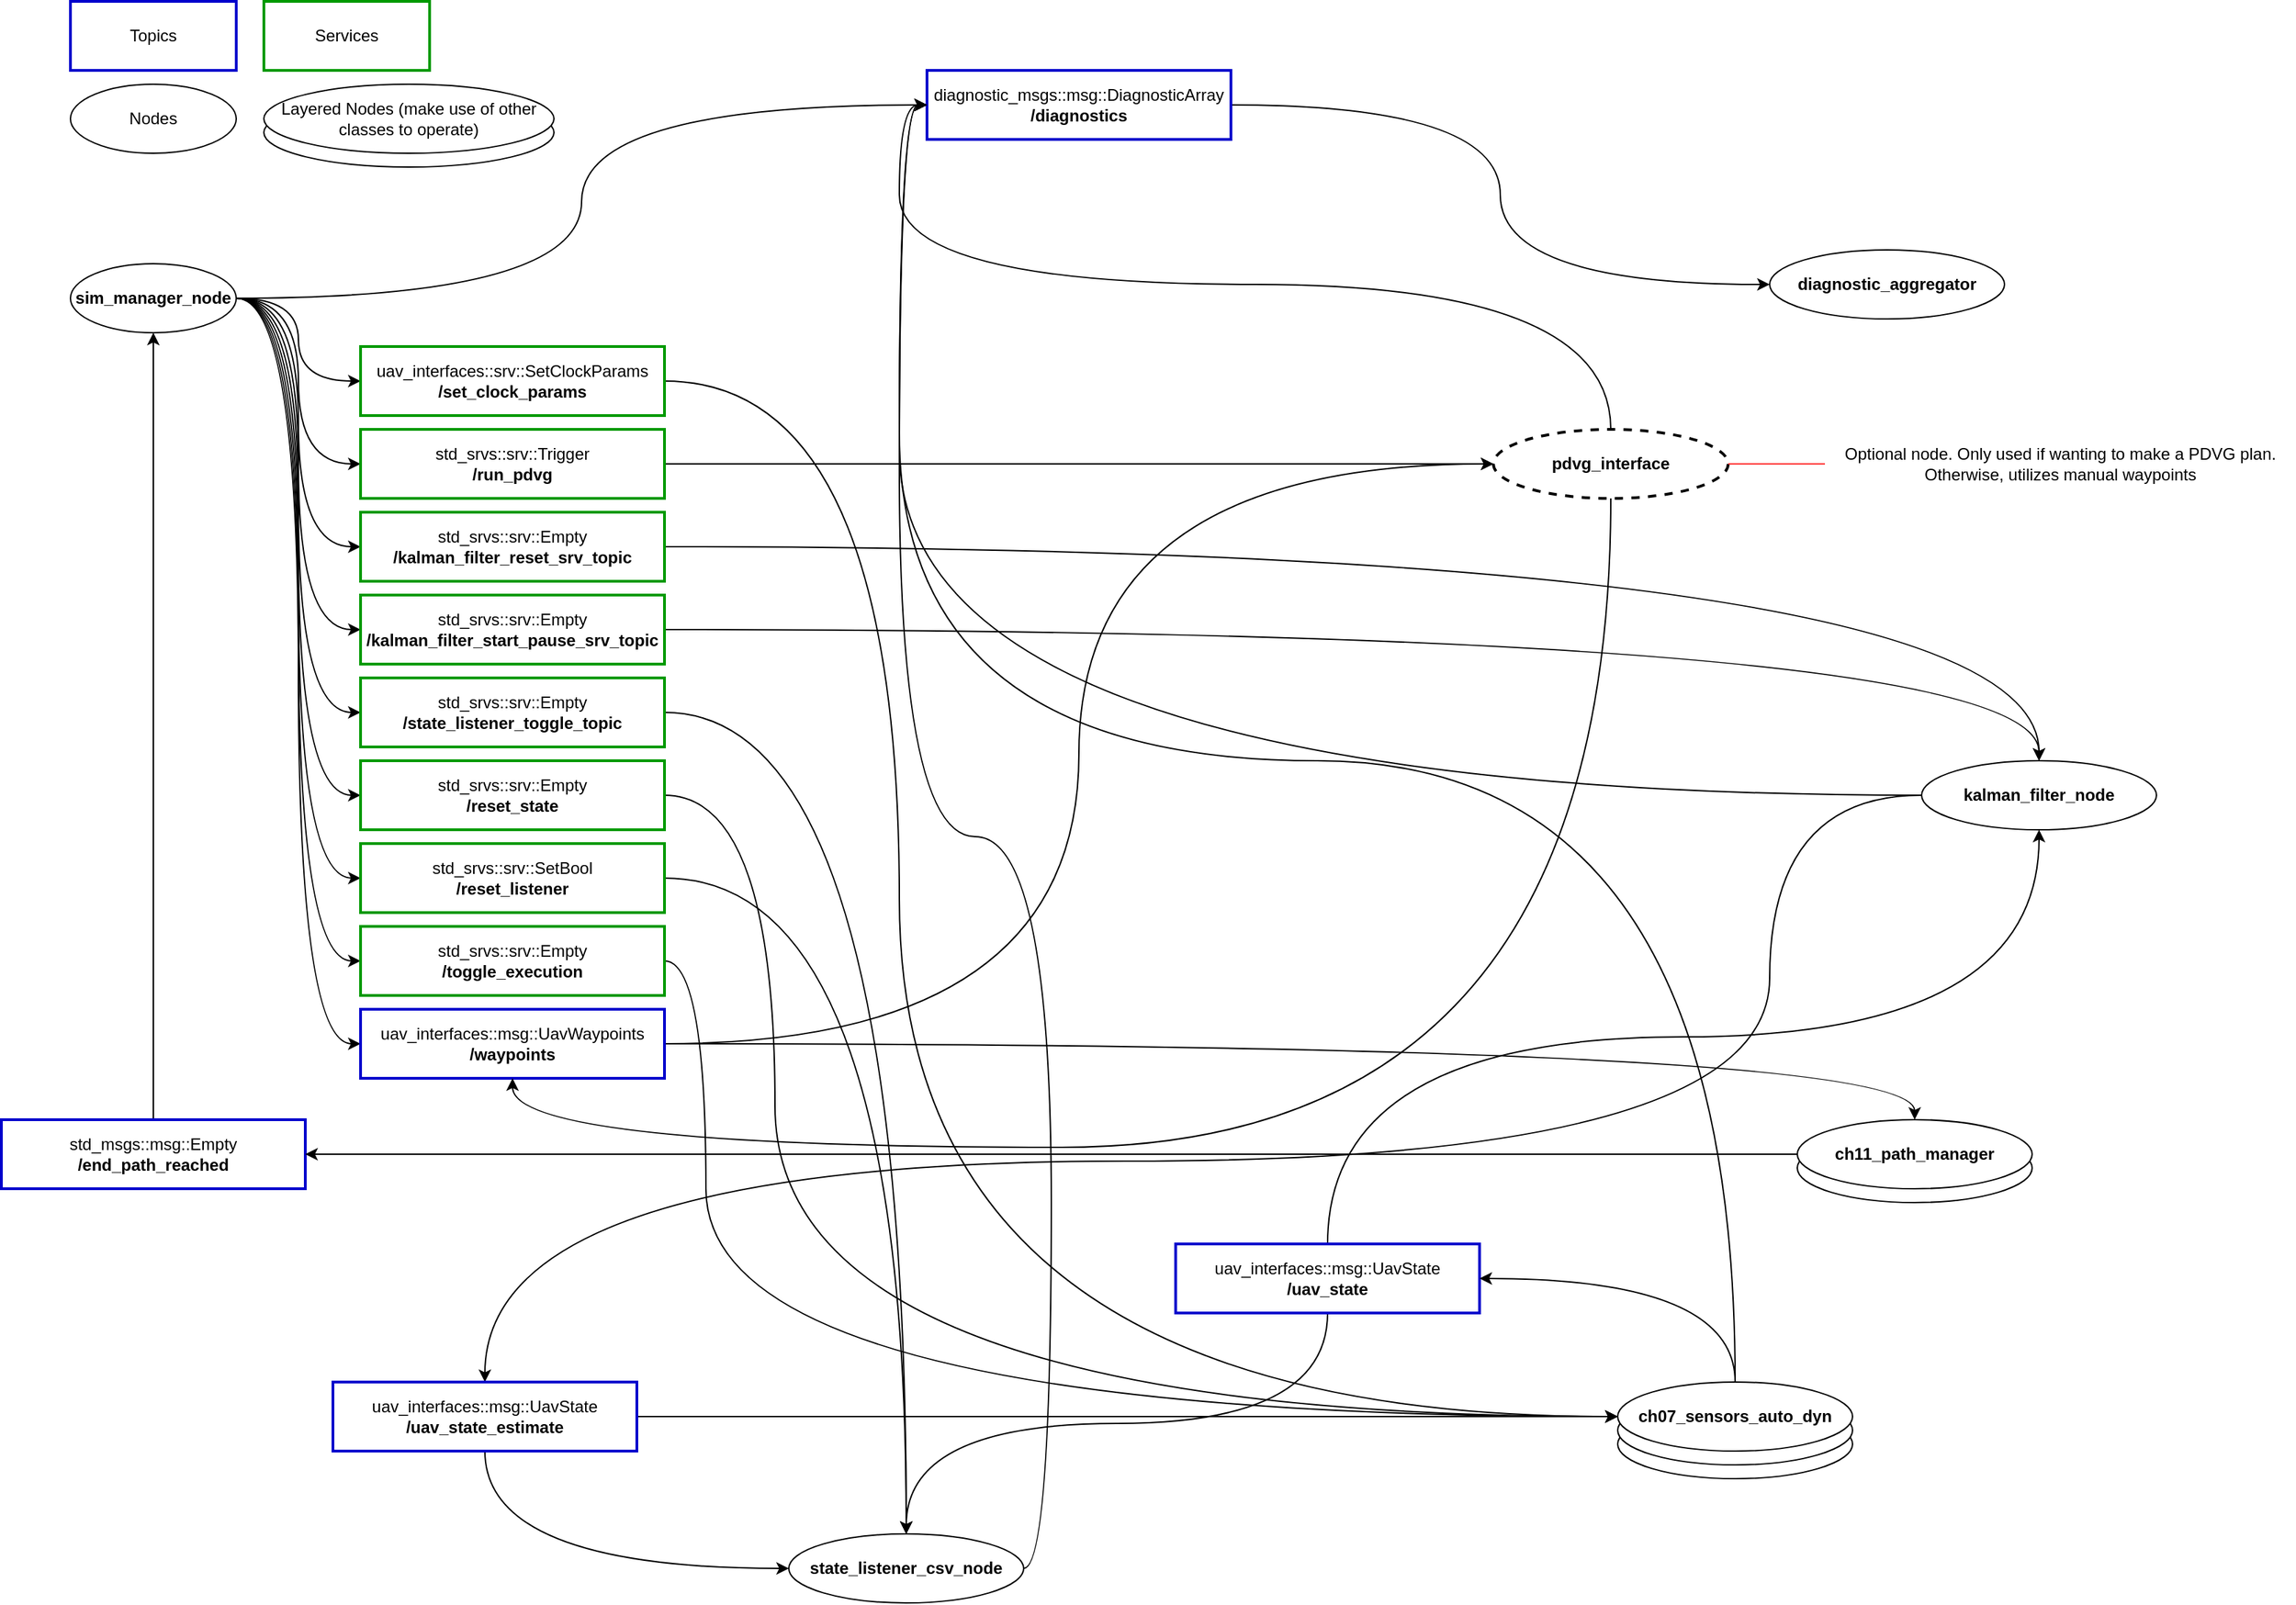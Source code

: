 <mxfile version="20.7.4" type="device"><diagram id="BsazYzuMbxMKV9jSVlae" name="Page-1"><mxGraphModel dx="2537" dy="1024" grid="1" gridSize="10" guides="1" tooltips="1" connect="1" arrows="1" fold="1" page="1" pageScale="1" pageWidth="850" pageHeight="1100" math="0" shadow="0"><root><mxCell id="0"/><mxCell id="1" parent="0"/><mxCell id="uhi7mvtWw-u7U8Lo1IKc-83" value="Nodes" style="ellipse;whiteSpace=wrap;html=1;" parent="1" vertex="1"><mxGeometry x="160" y="100" width="210" height="50" as="geometry"/></mxCell><mxCell id="uhi7mvtWw-u7U8Lo1IKc-81" value="&lt;b&gt;ch07_sensors_auto_dyn&lt;/b&gt;" style="ellipse;whiteSpace=wrap;html=1;" parent="1" vertex="1"><mxGeometry x="1140" y="1050" width="170" height="50" as="geometry"/></mxCell><mxCell id="uhi7mvtWw-u7U8Lo1IKc-80" value="&lt;b&gt;ch07_sensors_auto_dyn&lt;/b&gt;" style="ellipse;whiteSpace=wrap;html=1;" parent="1" vertex="1"><mxGeometry x="1140" y="1040" width="170" height="50" as="geometry"/></mxCell><mxCell id="uhi7mvtWw-u7U8Lo1IKc-79" value="&lt;b&gt;ch10_path_follower&lt;/b&gt;" style="ellipse;whiteSpace=wrap;html=1;" parent="1" vertex="1"><mxGeometry x="1270" y="850" width="170" height="50" as="geometry"/></mxCell><mxCell id="uhi7mvtWw-u7U8Lo1IKc-1" value="Topics" style="rounded=0;whiteSpace=wrap;html=1;strokeColor=#0000CC;strokeWidth=2;" parent="1" vertex="1"><mxGeometry x="20" y="30" width="120" height="50" as="geometry"/></mxCell><mxCell id="uhi7mvtWw-u7U8Lo1IKc-2" value="Nodes" style="ellipse;whiteSpace=wrap;html=1;" parent="1" vertex="1"><mxGeometry x="20" y="90" width="120" height="50" as="geometry"/></mxCell><mxCell id="uhi7mvtWw-u7U8Lo1IKc-18" style="edgeStyle=orthogonalEdgeStyle;curved=1;orthogonalLoop=1;jettySize=auto;html=1;exitX=1;exitY=0.5;exitDx=0;exitDy=0;entryX=0;entryY=0.5;entryDx=0;entryDy=0;" parent="1" source="uhi7mvtWw-u7U8Lo1IKc-3" target="uhi7mvtWw-u7U8Lo1IKc-4" edge="1"><mxGeometry relative="1" as="geometry"/></mxCell><mxCell id="uhi7mvtWw-u7U8Lo1IKc-19" style="edgeStyle=orthogonalEdgeStyle;curved=1;orthogonalLoop=1;jettySize=auto;html=1;exitX=1;exitY=0.5;exitDx=0;exitDy=0;entryX=0;entryY=0.5;entryDx=0;entryDy=0;" parent="1" source="uhi7mvtWw-u7U8Lo1IKc-3" target="uhi7mvtWw-u7U8Lo1IKc-5" edge="1"><mxGeometry relative="1" as="geometry"/></mxCell><mxCell id="uhi7mvtWw-u7U8Lo1IKc-20" style="edgeStyle=orthogonalEdgeStyle;curved=1;orthogonalLoop=1;jettySize=auto;html=1;exitX=1;exitY=0.5;exitDx=0;exitDy=0;entryX=0;entryY=0.5;entryDx=0;entryDy=0;" parent="1" source="uhi7mvtWw-u7U8Lo1IKc-3" target="uhi7mvtWw-u7U8Lo1IKc-6" edge="1"><mxGeometry relative="1" as="geometry"/></mxCell><mxCell id="uhi7mvtWw-u7U8Lo1IKc-21" style="edgeStyle=orthogonalEdgeStyle;curved=1;orthogonalLoop=1;jettySize=auto;html=1;exitX=1;exitY=0.5;exitDx=0;exitDy=0;entryX=0;entryY=0.5;entryDx=0;entryDy=0;" parent="1" source="uhi7mvtWw-u7U8Lo1IKc-3" target="uhi7mvtWw-u7U8Lo1IKc-8" edge="1"><mxGeometry relative="1" as="geometry"/></mxCell><mxCell id="uhi7mvtWw-u7U8Lo1IKc-22" style="edgeStyle=orthogonalEdgeStyle;curved=1;orthogonalLoop=1;jettySize=auto;html=1;exitX=1;exitY=0.5;exitDx=0;exitDy=0;entryX=0;entryY=0.5;entryDx=0;entryDy=0;" parent="1" source="uhi7mvtWw-u7U8Lo1IKc-3" target="uhi7mvtWw-u7U8Lo1IKc-9" edge="1"><mxGeometry relative="1" as="geometry"/></mxCell><mxCell id="uhi7mvtWw-u7U8Lo1IKc-23" style="edgeStyle=orthogonalEdgeStyle;curved=1;orthogonalLoop=1;jettySize=auto;html=1;exitX=1;exitY=0.5;exitDx=0;exitDy=0;entryX=0;entryY=0.5;entryDx=0;entryDy=0;" parent="1" source="uhi7mvtWw-u7U8Lo1IKc-3" target="uhi7mvtWw-u7U8Lo1IKc-10" edge="1"><mxGeometry relative="1" as="geometry"/></mxCell><mxCell id="uhi7mvtWw-u7U8Lo1IKc-24" style="edgeStyle=orthogonalEdgeStyle;curved=1;orthogonalLoop=1;jettySize=auto;html=1;exitX=1;exitY=0.5;exitDx=0;exitDy=0;entryX=0;entryY=0.5;entryDx=0;entryDy=0;" parent="1" source="uhi7mvtWw-u7U8Lo1IKc-3" target="uhi7mvtWw-u7U8Lo1IKc-11" edge="1"><mxGeometry relative="1" as="geometry"/></mxCell><mxCell id="uhi7mvtWw-u7U8Lo1IKc-25" style="edgeStyle=orthogonalEdgeStyle;curved=1;orthogonalLoop=1;jettySize=auto;html=1;exitX=1;exitY=0.5;exitDx=0;exitDy=0;entryX=0;entryY=0.5;entryDx=0;entryDy=0;" parent="1" source="uhi7mvtWw-u7U8Lo1IKc-3" target="uhi7mvtWw-u7U8Lo1IKc-12" edge="1"><mxGeometry relative="1" as="geometry"/></mxCell><mxCell id="uhi7mvtWw-u7U8Lo1IKc-28" style="edgeStyle=orthogonalEdgeStyle;curved=1;orthogonalLoop=1;jettySize=auto;html=1;exitX=1;exitY=0.5;exitDx=0;exitDy=0;entryX=0;entryY=0.5;entryDx=0;entryDy=0;" parent="1" source="uhi7mvtWw-u7U8Lo1IKc-3" target="uhi7mvtWw-u7U8Lo1IKc-14" edge="1"><mxGeometry relative="1" as="geometry"/></mxCell><mxCell id="uhi7mvtWw-u7U8Lo1IKc-29" style="edgeStyle=orthogonalEdgeStyle;curved=1;orthogonalLoop=1;jettySize=auto;html=1;exitX=1;exitY=0.5;exitDx=0;exitDy=0;entryX=0;entryY=0.5;entryDx=0;entryDy=0;" parent="1" source="uhi7mvtWw-u7U8Lo1IKc-3" target="uhi7mvtWw-u7U8Lo1IKc-15" edge="1"><mxGeometry relative="1" as="geometry"/></mxCell><mxCell id="uhi7mvtWw-u7U8Lo1IKc-3" value="&lt;b&gt;sim_manager_node&lt;/b&gt;" style="ellipse;whiteSpace=wrap;html=1;" parent="1" vertex="1"><mxGeometry x="20" y="220" width="120" height="50" as="geometry"/></mxCell><mxCell id="uhi7mvtWw-u7U8Lo1IKc-75" style="edgeStyle=orthogonalEdgeStyle;curved=1;orthogonalLoop=1;jettySize=auto;html=1;exitX=1;exitY=0.5;exitDx=0;exitDy=0;entryX=0;entryY=0.5;entryDx=0;entryDy=0;" parent="1" source="uhi7mvtWw-u7U8Lo1IKc-4" target="uhi7mvtWw-u7U8Lo1IKc-46" edge="1"><mxGeometry relative="1" as="geometry"><Array as="points"><mxPoint x="620" y="305"/><mxPoint x="620" y="1055"/></Array></mxGeometry></mxCell><mxCell id="uhi7mvtWw-u7U8Lo1IKc-4" value="uav_interfaces::srv::SetClockParams&lt;br&gt;&lt;b&gt;/set_clock_params&lt;/b&gt;" style="rounded=0;whiteSpace=wrap;html=1;strokeColor=#009900;strokeWidth=2;" parent="1" vertex="1"><mxGeometry x="230" y="280" width="220" height="50" as="geometry"/></mxCell><mxCell id="uhi7mvtWw-u7U8Lo1IKc-61" style="edgeStyle=orthogonalEdgeStyle;curved=1;orthogonalLoop=1;jettySize=auto;html=1;exitX=1;exitY=0.5;exitDx=0;exitDy=0;entryX=0;entryY=0.5;entryDx=0;entryDy=0;" parent="1" source="uhi7mvtWw-u7U8Lo1IKc-5" target="uhi7mvtWw-u7U8Lo1IKc-34" edge="1"><mxGeometry relative="1" as="geometry"/></mxCell><mxCell id="uhi7mvtWw-u7U8Lo1IKc-5" value="std_srvs::srv::Trigger&lt;br&gt;&lt;b&gt;/run_pdvg&lt;/b&gt;" style="rounded=0;whiteSpace=wrap;html=1;strokeColor=#009900;strokeWidth=2;" parent="1" vertex="1"><mxGeometry x="230" y="340" width="220" height="50" as="geometry"/></mxCell><mxCell id="uhi7mvtWw-u7U8Lo1IKc-60" style="edgeStyle=orthogonalEdgeStyle;curved=1;orthogonalLoop=1;jettySize=auto;html=1;exitX=1;exitY=0.5;exitDx=0;exitDy=0;entryX=0.5;entryY=0;entryDx=0;entryDy=0;" parent="1" source="uhi7mvtWw-u7U8Lo1IKc-6" target="uhi7mvtWw-u7U8Lo1IKc-36" edge="1"><mxGeometry relative="1" as="geometry"><mxPoint x="980" y="630" as="targetPoint"/></mxGeometry></mxCell><mxCell id="uhi7mvtWw-u7U8Lo1IKc-6" value="std_srvs::srv::Empty&lt;br&gt;&lt;b&gt;/kalman_filter_reset_srv_topic&lt;/b&gt;" style="rounded=0;whiteSpace=wrap;html=1;strokeColor=#009900;strokeWidth=2;" parent="1" vertex="1"><mxGeometry x="230" y="400" width="220" height="50" as="geometry"/></mxCell><mxCell id="uhi7mvtWw-u7U8Lo1IKc-59" style="edgeStyle=orthogonalEdgeStyle;curved=1;orthogonalLoop=1;jettySize=auto;html=1;exitX=1;exitY=0.5;exitDx=0;exitDy=0;entryX=0.5;entryY=0;entryDx=0;entryDy=0;" parent="1" source="uhi7mvtWw-u7U8Lo1IKc-8" target="uhi7mvtWw-u7U8Lo1IKc-36" edge="1"><mxGeometry relative="1" as="geometry"/></mxCell><mxCell id="uhi7mvtWw-u7U8Lo1IKc-8" value="std_srvs::srv::Empty&lt;br&gt;&lt;b&gt;/kalman_filter_start_pause_srv_topic&lt;/b&gt;" style="rounded=0;whiteSpace=wrap;html=1;strokeColor=#009900;strokeWidth=2;" parent="1" vertex="1"><mxGeometry x="230" y="460" width="220" height="50" as="geometry"/></mxCell><mxCell id="uhi7mvtWw-u7U8Lo1IKc-65" style="edgeStyle=orthogonalEdgeStyle;curved=1;orthogonalLoop=1;jettySize=auto;html=1;exitX=1;exitY=0.5;exitDx=0;exitDy=0;entryX=0.5;entryY=0;entryDx=0;entryDy=0;" parent="1" source="uhi7mvtWw-u7U8Lo1IKc-9" target="uhi7mvtWw-u7U8Lo1IKc-30" edge="1"><mxGeometry relative="1" as="geometry"/></mxCell><mxCell id="uhi7mvtWw-u7U8Lo1IKc-9" value="std_srvs::srv::Empty&lt;br&gt;&lt;b&gt;/state_listener_toggle_topic&lt;/b&gt;" style="rounded=0;whiteSpace=wrap;html=1;strokeColor=#009900;strokeWidth=2;" parent="1" vertex="1"><mxGeometry x="230" y="520" width="220" height="50" as="geometry"/></mxCell><mxCell id="uhi7mvtWw-u7U8Lo1IKc-76" style="edgeStyle=orthogonalEdgeStyle;curved=1;orthogonalLoop=1;jettySize=auto;html=1;exitX=1;exitY=0.5;exitDx=0;exitDy=0;entryX=0;entryY=0.5;entryDx=0;entryDy=0;" parent="1" source="uhi7mvtWw-u7U8Lo1IKc-10" target="uhi7mvtWw-u7U8Lo1IKc-46" edge="1"><mxGeometry relative="1" as="geometry"><Array as="points"><mxPoint x="530" y="605"/><mxPoint x="530" y="1055"/></Array></mxGeometry></mxCell><mxCell id="uhi7mvtWw-u7U8Lo1IKc-10" value="std_srvs::srv::Empty&lt;br&gt;&lt;b&gt;/reset_state&lt;/b&gt;" style="rounded=0;whiteSpace=wrap;html=1;strokeColor=#009900;strokeWidth=2;" parent="1" vertex="1"><mxGeometry x="230" y="580" width="220" height="50" as="geometry"/></mxCell><mxCell id="uhi7mvtWw-u7U8Lo1IKc-64" style="edgeStyle=orthogonalEdgeStyle;curved=1;orthogonalLoop=1;jettySize=auto;html=1;exitX=1;exitY=0.5;exitDx=0;exitDy=0;entryX=0.5;entryY=0;entryDx=0;entryDy=0;" parent="1" source="uhi7mvtWw-u7U8Lo1IKc-11" target="uhi7mvtWw-u7U8Lo1IKc-30" edge="1"><mxGeometry relative="1" as="geometry"/></mxCell><mxCell id="uhi7mvtWw-u7U8Lo1IKc-11" value="std_srvs::srv::SetBool&lt;br&gt;&lt;b&gt;/reset_listener&lt;/b&gt;" style="rounded=0;whiteSpace=wrap;html=1;strokeColor=#009900;strokeWidth=2;" parent="1" vertex="1"><mxGeometry x="230" y="640" width="220" height="50" as="geometry"/></mxCell><mxCell id="uhi7mvtWw-u7U8Lo1IKc-78" style="edgeStyle=orthogonalEdgeStyle;curved=1;orthogonalLoop=1;jettySize=auto;html=1;exitX=1;exitY=0.5;exitDx=0;exitDy=0;entryX=0;entryY=0.5;entryDx=0;entryDy=0;" parent="1" source="uhi7mvtWw-u7U8Lo1IKc-12" target="uhi7mvtWw-u7U8Lo1IKc-46" edge="1"><mxGeometry relative="1" as="geometry"><Array as="points"><mxPoint x="480" y="725"/><mxPoint x="480" y="1055"/></Array></mxGeometry></mxCell><mxCell id="uhi7mvtWw-u7U8Lo1IKc-12" value="std_srvs::srv::Empty&lt;br&gt;&lt;b&gt;/toggle_execution&lt;/b&gt;" style="rounded=0;whiteSpace=wrap;html=1;strokeColor=#009900;strokeWidth=2;" parent="1" vertex="1"><mxGeometry x="230" y="700" width="220" height="50" as="geometry"/></mxCell><mxCell id="uhi7mvtWw-u7U8Lo1IKc-13" value="Services" style="rounded=0;whiteSpace=wrap;html=1;strokeColor=#009900;strokeWidth=2;" parent="1" vertex="1"><mxGeometry x="160" y="30" width="120" height="50" as="geometry"/></mxCell><mxCell id="uhi7mvtWw-u7U8Lo1IKc-53" style="edgeStyle=orthogonalEdgeStyle;curved=1;orthogonalLoop=1;jettySize=auto;html=1;exitX=1;exitY=0.5;exitDx=0;exitDy=0;entryX=0;entryY=0.5;entryDx=0;entryDy=0;" parent="1" source="uhi7mvtWw-u7U8Lo1IKc-14" target="uhi7mvtWw-u7U8Lo1IKc-34" edge="1"><mxGeometry relative="1" as="geometry"/></mxCell><mxCell id="uhi7mvtWw-u7U8Lo1IKc-72" style="edgeStyle=orthogonalEdgeStyle;curved=1;orthogonalLoop=1;jettySize=auto;html=1;exitX=1;exitY=0.5;exitDx=0;exitDy=0;entryX=0.5;entryY=0;entryDx=0;entryDy=0;" parent="1" source="uhi7mvtWw-u7U8Lo1IKc-14" target="uhi7mvtWw-u7U8Lo1IKc-38" edge="1"><mxGeometry relative="1" as="geometry"/></mxCell><mxCell id="uhi7mvtWw-u7U8Lo1IKc-14" value="uav_interfaces::msg::UavWaypoints&lt;br&gt;&lt;b&gt;/waypoints&lt;/b&gt;" style="rounded=0;whiteSpace=wrap;html=1;strokeColor=#0000CC;strokeWidth=2;" parent="1" vertex="1"><mxGeometry x="230" y="760" width="220" height="50" as="geometry"/></mxCell><mxCell id="uhi7mvtWw-u7U8Lo1IKc-67" style="edgeStyle=orthogonalEdgeStyle;curved=1;orthogonalLoop=1;jettySize=auto;html=1;exitX=1;exitY=0.5;exitDx=0;exitDy=0;entryX=0;entryY=0.5;entryDx=0;entryDy=0;" parent="1" source="uhi7mvtWw-u7U8Lo1IKc-15" target="uhi7mvtWw-u7U8Lo1IKc-37" edge="1"><mxGeometry relative="1" as="geometry"/></mxCell><mxCell id="uhi7mvtWw-u7U8Lo1IKc-15" value="diagnostic_msgs::msg::DiagnosticArray&lt;br&gt;&lt;b&gt;/diagnostics&lt;/b&gt;" style="rounded=0;whiteSpace=wrap;html=1;strokeColor=#0000CC;strokeWidth=2;" parent="1" vertex="1"><mxGeometry x="640" y="80" width="220" height="50" as="geometry"/></mxCell><mxCell id="uhi7mvtWw-u7U8Lo1IKc-17" style="edgeStyle=orthogonalEdgeStyle;orthogonalLoop=1;jettySize=auto;html=1;exitX=0.5;exitY=0;exitDx=0;exitDy=0;entryX=0.5;entryY=1;entryDx=0;entryDy=0;curved=1;" parent="1" source="uhi7mvtWw-u7U8Lo1IKc-16" target="uhi7mvtWw-u7U8Lo1IKc-3" edge="1"><mxGeometry relative="1" as="geometry"/></mxCell><mxCell id="uhi7mvtWw-u7U8Lo1IKc-16" value="std_msgs::msg::Empty&lt;br&gt;&lt;b&gt;/end_path_reached&lt;/b&gt;" style="rounded=0;whiteSpace=wrap;html=1;strokeColor=#0000CC;strokeWidth=2;" parent="1" vertex="1"><mxGeometry x="-30" y="840" width="220" height="50" as="geometry"/></mxCell><mxCell id="uhi7mvtWw-u7U8Lo1IKc-56" style="edgeStyle=orthogonalEdgeStyle;curved=1;orthogonalLoop=1;jettySize=auto;html=1;exitX=1;exitY=0.5;exitDx=0;exitDy=0;entryX=0;entryY=0.5;entryDx=0;entryDy=0;" parent="1" source="uhi7mvtWw-u7U8Lo1IKc-30" target="uhi7mvtWw-u7U8Lo1IKc-15" edge="1"><mxGeometry relative="1" as="geometry"/></mxCell><mxCell id="uhi7mvtWw-u7U8Lo1IKc-30" value="&lt;b&gt;state_listener_csv_node&lt;/b&gt;" style="ellipse;whiteSpace=wrap;html=1;" parent="1" vertex="1"><mxGeometry x="540" y="1140" width="170" height="50" as="geometry"/></mxCell><mxCell id="uhi7mvtWw-u7U8Lo1IKc-54" style="edgeStyle=orthogonalEdgeStyle;curved=1;orthogonalLoop=1;jettySize=auto;html=1;exitX=0.5;exitY=0;exitDx=0;exitDy=0;entryX=0;entryY=0.5;entryDx=0;entryDy=0;" parent="1" source="uhi7mvtWw-u7U8Lo1IKc-34" target="uhi7mvtWw-u7U8Lo1IKc-15" edge="1"><mxGeometry relative="1" as="geometry"/></mxCell><mxCell id="uhi7mvtWw-u7U8Lo1IKc-73" style="edgeStyle=orthogonalEdgeStyle;curved=1;orthogonalLoop=1;jettySize=auto;html=1;exitX=0.5;exitY=1;exitDx=0;exitDy=0;entryX=0.5;entryY=1;entryDx=0;entryDy=0;" parent="1" source="uhi7mvtWw-u7U8Lo1IKc-34" target="uhi7mvtWw-u7U8Lo1IKc-14" edge="1"><mxGeometry relative="1" as="geometry"><Array as="points"><mxPoint x="1135" y="860"/><mxPoint x="340" y="860"/></Array></mxGeometry></mxCell><mxCell id="uhi7mvtWw-u7U8Lo1IKc-34" value="&lt;b&gt;pdvg_interface&lt;/b&gt;" style="ellipse;whiteSpace=wrap;html=1;dashed=1;strokeWidth=2;" parent="1" vertex="1"><mxGeometry x="1050" y="340" width="170" height="50" as="geometry"/></mxCell><mxCell id="uhi7mvtWw-u7U8Lo1IKc-57" style="edgeStyle=orthogonalEdgeStyle;curved=1;orthogonalLoop=1;jettySize=auto;html=1;exitX=0;exitY=0.5;exitDx=0;exitDy=0;entryX=0;entryY=0.5;entryDx=0;entryDy=0;" parent="1" source="uhi7mvtWw-u7U8Lo1IKc-36" target="uhi7mvtWw-u7U8Lo1IKc-15" edge="1"><mxGeometry relative="1" as="geometry"/></mxCell><mxCell id="uhi7mvtWw-u7U8Lo1IKc-74" style="edgeStyle=orthogonalEdgeStyle;curved=1;orthogonalLoop=1;jettySize=auto;html=1;exitX=0;exitY=0.5;exitDx=0;exitDy=0;entryX=0.5;entryY=0;entryDx=0;entryDy=0;" parent="1" source="uhi7mvtWw-u7U8Lo1IKc-36" target="uhi7mvtWw-u7U8Lo1IKc-42" edge="1"><mxGeometry relative="1" as="geometry"><Array as="points"><mxPoint x="1250" y="870"/><mxPoint x="320" y="870"/></Array></mxGeometry></mxCell><mxCell id="uhi7mvtWw-u7U8Lo1IKc-36" value="&lt;b&gt;kalman_filter_node&lt;/b&gt;" style="ellipse;whiteSpace=wrap;html=1;" parent="1" vertex="1"><mxGeometry x="1360" y="580" width="170" height="50" as="geometry"/></mxCell><mxCell id="uhi7mvtWw-u7U8Lo1IKc-37" value="&lt;b&gt;diagnostic_aggregator&lt;/b&gt;" style="ellipse;whiteSpace=wrap;html=1;" parent="1" vertex="1"><mxGeometry x="1250" y="210" width="170" height="50" as="geometry"/></mxCell><mxCell id="uhi7mvtWw-u7U8Lo1IKc-63" style="edgeStyle=orthogonalEdgeStyle;curved=1;orthogonalLoop=1;jettySize=auto;html=1;exitX=0;exitY=0.5;exitDx=0;exitDy=0;entryX=1;entryY=0.5;entryDx=0;entryDy=0;" parent="1" source="uhi7mvtWw-u7U8Lo1IKc-38" target="uhi7mvtWw-u7U8Lo1IKc-16" edge="1"><mxGeometry relative="1" as="geometry"/></mxCell><mxCell id="uhi7mvtWw-u7U8Lo1IKc-38" value="&lt;b&gt;ch11_path_manager&lt;/b&gt;" style="ellipse;whiteSpace=wrap;html=1;" parent="1" vertex="1"><mxGeometry x="1270" y="840" width="170" height="50" as="geometry"/></mxCell><mxCell id="uhi7mvtWw-u7U8Lo1IKc-68" style="edgeStyle=orthogonalEdgeStyle;curved=1;orthogonalLoop=1;jettySize=auto;html=1;exitX=0.5;exitY=0;exitDx=0;exitDy=0;entryX=0.5;entryY=1;entryDx=0;entryDy=0;" parent="1" source="uhi7mvtWw-u7U8Lo1IKc-39" target="uhi7mvtWw-u7U8Lo1IKc-36" edge="1"><mxGeometry relative="1" as="geometry"/></mxCell><mxCell id="uhi7mvtWw-u7U8Lo1IKc-69" style="edgeStyle=orthogonalEdgeStyle;curved=1;orthogonalLoop=1;jettySize=auto;html=1;exitX=0.5;exitY=1;exitDx=0;exitDy=0;entryX=0.5;entryY=0;entryDx=0;entryDy=0;" parent="1" source="uhi7mvtWw-u7U8Lo1IKc-39" target="uhi7mvtWw-u7U8Lo1IKc-30" edge="1"><mxGeometry relative="1" as="geometry"/></mxCell><mxCell id="uhi7mvtWw-u7U8Lo1IKc-39" value="uav_interfaces::msg::UavState&lt;br&gt;&lt;b&gt;/uav_state&lt;/b&gt;" style="rounded=0;whiteSpace=wrap;html=1;strokeColor=#0000CC;strokeWidth=2;" parent="1" vertex="1"><mxGeometry x="820" y="930" width="220" height="50" as="geometry"/></mxCell><mxCell id="uhi7mvtWw-u7U8Lo1IKc-47" style="edgeStyle=orthogonalEdgeStyle;curved=1;orthogonalLoop=1;jettySize=auto;html=1;exitX=1;exitY=0.5;exitDx=0;exitDy=0;entryX=0;entryY=0.5;entryDx=0;entryDy=0;" parent="1" source="uhi7mvtWw-u7U8Lo1IKc-42" target="uhi7mvtWw-u7U8Lo1IKc-46" edge="1"><mxGeometry relative="1" as="geometry"/></mxCell><mxCell id="uhi7mvtWw-u7U8Lo1IKc-49" style="edgeStyle=orthogonalEdgeStyle;curved=1;orthogonalLoop=1;jettySize=auto;html=1;exitX=0.5;exitY=1;exitDx=0;exitDy=0;entryX=0;entryY=0.5;entryDx=0;entryDy=0;" parent="1" source="uhi7mvtWw-u7U8Lo1IKc-42" target="uhi7mvtWw-u7U8Lo1IKc-30" edge="1"><mxGeometry relative="1" as="geometry"/></mxCell><mxCell id="uhi7mvtWw-u7U8Lo1IKc-42" value="uav_interfaces::msg::UavState&lt;br&gt;&lt;b&gt;/uav_state_estimate&lt;/b&gt;" style="rounded=0;whiteSpace=wrap;html=1;strokeColor=#0000CC;strokeWidth=2;" parent="1" vertex="1"><mxGeometry x="210" y="1030" width="220" height="50" as="geometry"/></mxCell><mxCell id="uhi7mvtWw-u7U8Lo1IKc-52" style="edgeStyle=orthogonalEdgeStyle;curved=1;orthogonalLoop=1;jettySize=auto;html=1;exitX=0.5;exitY=0;exitDx=0;exitDy=0;entryX=1;entryY=0.5;entryDx=0;entryDy=0;" parent="1" source="uhi7mvtWw-u7U8Lo1IKc-46" target="uhi7mvtWw-u7U8Lo1IKc-39" edge="1"><mxGeometry relative="1" as="geometry"/></mxCell><mxCell id="uhi7mvtWw-u7U8Lo1IKc-55" style="edgeStyle=orthogonalEdgeStyle;curved=1;orthogonalLoop=1;jettySize=auto;html=1;exitX=0.5;exitY=0;exitDx=0;exitDy=0;entryX=0;entryY=0.5;entryDx=0;entryDy=0;" parent="1" source="uhi7mvtWw-u7U8Lo1IKc-46" target="uhi7mvtWw-u7U8Lo1IKc-15" edge="1"><mxGeometry relative="1" as="geometry"/></mxCell><mxCell id="uhi7mvtWw-u7U8Lo1IKc-46" value="&lt;b&gt;ch07_sensors_auto_dyn&lt;/b&gt;" style="ellipse;whiteSpace=wrap;html=1;" parent="1" vertex="1"><mxGeometry x="1140" y="1030" width="170" height="50" as="geometry"/></mxCell><mxCell id="uhi7mvtWw-u7U8Lo1IKc-82" value="Layered Nodes (make use of other classes to operate)" style="ellipse;whiteSpace=wrap;html=1;" parent="1" vertex="1"><mxGeometry x="160" y="90" width="210" height="50" as="geometry"/></mxCell><mxCell id="kQDxIHbM71iphEbWTAeZ-3" style="edgeStyle=orthogonalEdgeStyle;curved=1;rounded=0;orthogonalLoop=1;jettySize=auto;html=1;entryX=1;entryY=0.5;entryDx=0;entryDy=0;endArrow=none;endFill=0;strokeColor=#FF3333;" edge="1" parent="1" source="kQDxIHbM71iphEbWTAeZ-1" target="uhi7mvtWw-u7U8Lo1IKc-34"><mxGeometry relative="1" as="geometry"/></mxCell><mxCell id="kQDxIHbM71iphEbWTAeZ-1" value="Optional node. Only used if wanting to make a PDVG plan. &lt;br&gt;Otherwise, utilizes manual waypoints" style="text;html=1;align=center;verticalAlign=middle;resizable=0;points=[];autosize=1;strokeColor=none;fillColor=none;" vertex="1" parent="1"><mxGeometry x="1290" y="345" width="340" height="40" as="geometry"/></mxCell></root></mxGraphModel></diagram></mxfile>